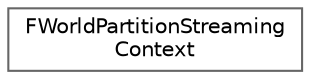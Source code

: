 digraph "Graphical Class Hierarchy"
{
 // INTERACTIVE_SVG=YES
 // LATEX_PDF_SIZE
  bgcolor="transparent";
  edge [fontname=Helvetica,fontsize=10,labelfontname=Helvetica,labelfontsize=10];
  node [fontname=Helvetica,fontsize=10,shape=box,height=0.2,width=0.4];
  rankdir="LR";
  Node0 [id="Node000000",label="FWorldPartitionStreaming\lContext",height=0.2,width=0.4,color="grey40", fillcolor="white", style="filled",URL="$d8/d43/structFWorldPartitionStreamingContext.html",tooltip=" "];
}
